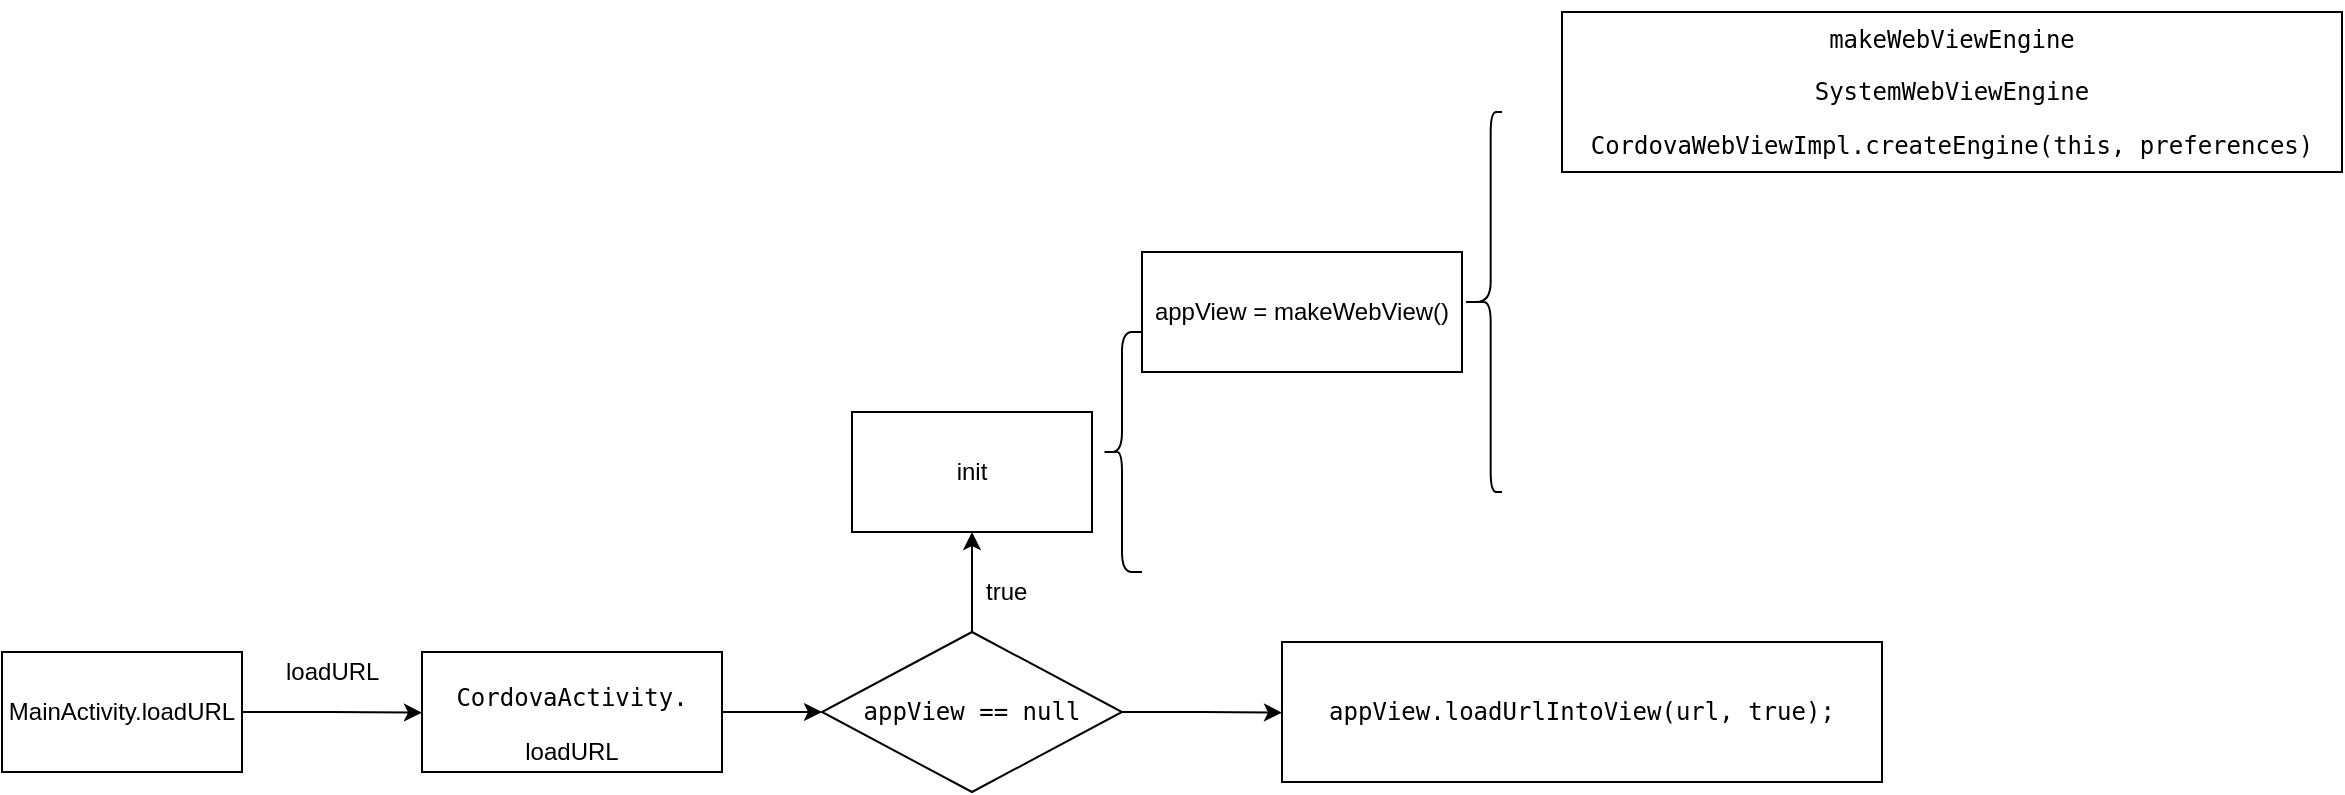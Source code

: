 <mxfile version="10.5.4" type="github"><diagram id="c00RBw5aIxOP1FfjhGlZ" name="Page-1"><mxGraphModel dx="1269" dy="675" grid="1" gridSize="10" guides="1" tooltips="1" connect="1" arrows="1" fold="1" page="1" pageScale="1" pageWidth="827" pageHeight="1169" math="0" shadow="0"><root><mxCell id="0"/><mxCell id="1" parent="0"/><mxCell id="qnE9HWCvwtSlB8G6Xwsx-5" style="edgeStyle=orthogonalEdgeStyle;rounded=0;orthogonalLoop=1;jettySize=auto;html=1;exitX=1;exitY=0.5;exitDx=0;exitDy=0;" edge="1" parent="1" source="qnE9HWCvwtSlB8G6Xwsx-1"><mxGeometry relative="1" as="geometry"><mxPoint x="240" y="480.333" as="targetPoint"/></mxGeometry></mxCell><mxCell id="qnE9HWCvwtSlB8G6Xwsx-1" value="MainActivity.&lt;span&gt;loadURL&lt;/span&gt;" style="rounded=0;whiteSpace=wrap;html=1;" vertex="1" parent="1"><mxGeometry x="30" y="450" width="120" height="60" as="geometry"/></mxCell><mxCell id="qnE9HWCvwtSlB8G6Xwsx-4" value="loadURL" style="text;html=1;resizable=0;points=[];autosize=1;align=left;verticalAlign=top;spacingTop=-4;" vertex="1" parent="1"><mxGeometry x="170" y="450" width="60" height="20" as="geometry"/></mxCell><mxCell id="qnE9HWCvwtSlB8G6Xwsx-9" style="edgeStyle=orthogonalEdgeStyle;rounded=0;orthogonalLoop=1;jettySize=auto;html=1;exitX=1;exitY=0.5;exitDx=0;exitDy=0;entryX=0;entryY=0.5;entryDx=0;entryDy=0;" edge="1" parent="1" source="qnE9HWCvwtSlB8G6Xwsx-6" target="qnE9HWCvwtSlB8G6Xwsx-8"><mxGeometry relative="1" as="geometry"/></mxCell><mxCell id="qnE9HWCvwtSlB8G6Xwsx-6" value="&lt;pre&gt;&lt;span&gt;CordovaActivity.&lt;/span&gt;&lt;/pre&gt;&lt;span&gt;loadURL&lt;/span&gt;" style="rounded=0;whiteSpace=wrap;html=1;" vertex="1" parent="1"><mxGeometry x="240" y="450" width="150" height="60" as="geometry"/></mxCell><mxCell id="qnE9HWCvwtSlB8G6Xwsx-10" style="edgeStyle=orthogonalEdgeStyle;rounded=0;orthogonalLoop=1;jettySize=auto;html=1;" edge="1" parent="1" source="qnE9HWCvwtSlB8G6Xwsx-8"><mxGeometry relative="1" as="geometry"><mxPoint x="515" y="390" as="targetPoint"/></mxGeometry></mxCell><mxCell id="qnE9HWCvwtSlB8G6Xwsx-13" style="edgeStyle=orthogonalEdgeStyle;rounded=0;orthogonalLoop=1;jettySize=auto;html=1;exitX=1;exitY=0.5;exitDx=0;exitDy=0;" edge="1" parent="1" source="qnE9HWCvwtSlB8G6Xwsx-8"><mxGeometry relative="1" as="geometry"><mxPoint x="670" y="480.333" as="targetPoint"/></mxGeometry></mxCell><mxCell id="qnE9HWCvwtSlB8G6Xwsx-8" value="&lt;pre&gt;&lt;span&gt;appView&lt;/span&gt; == &lt;span&gt;null&lt;/span&gt;&lt;/pre&gt;" style="rhombus;whiteSpace=wrap;html=1;" vertex="1" parent="1"><mxGeometry x="440" y="440" width="150" height="80" as="geometry"/></mxCell><mxCell id="qnE9HWCvwtSlB8G6Xwsx-11" value="true" style="text;html=1;resizable=0;points=[];autosize=1;align=left;verticalAlign=top;spacingTop=-4;" vertex="1" parent="1"><mxGeometry x="520" y="410" width="40" height="20" as="geometry"/></mxCell><mxCell id="qnE9HWCvwtSlB8G6Xwsx-12" value="init" style="rounded=0;whiteSpace=wrap;html=1;" vertex="1" parent="1"><mxGeometry x="455" y="330" width="120" height="60" as="geometry"/></mxCell><mxCell id="qnE9HWCvwtSlB8G6Xwsx-15" value="appView =&amp;nbsp;&lt;span&gt;makeWebView&lt;/span&gt;&lt;span&gt;()&lt;/span&gt;&lt;br&gt;" style="rounded=0;whiteSpace=wrap;html=1;" vertex="1" parent="1"><mxGeometry x="600" y="250" width="160" height="60" as="geometry"/></mxCell><mxCell id="qnE9HWCvwtSlB8G6Xwsx-14" value="&lt;pre&gt;&lt;span&gt;appView&lt;/span&gt;.loadUrlIntoView(url, &lt;span&gt;true&lt;/span&gt;);&lt;/pre&gt;" style="rounded=0;whiteSpace=wrap;html=1;" vertex="1" parent="1"><mxGeometry x="670" y="445" width="300" height="70" as="geometry"/></mxCell><mxCell id="qnE9HWCvwtSlB8G6Xwsx-18" value="&lt;pre&gt;makeWebViewEngine&lt;/pre&gt;&lt;pre&gt;&lt;span&gt;SystemWebViewEngine&lt;/span&gt;&lt;/pre&gt;&lt;pre&gt;CordovaWebViewImpl.&lt;span&gt;createEngine&lt;/span&gt;(&lt;span&gt;this&lt;/span&gt;, &lt;span&gt;preferences&lt;/span&gt;)&lt;/pre&gt;" style="rounded=0;whiteSpace=wrap;html=1;" vertex="1" parent="1"><mxGeometry x="810" y="130" width="390" height="80" as="geometry"/></mxCell><mxCell id="qnE9HWCvwtSlB8G6Xwsx-19" value="" style="shape=curlyBracket;whiteSpace=wrap;html=1;rounded=1;size=0.717;" vertex="1" parent="1"><mxGeometry x="760" y="180" width="20" height="190" as="geometry"/></mxCell><mxCell id="qnE9HWCvwtSlB8G6Xwsx-20" value="" style="shape=curlyBracket;whiteSpace=wrap;html=1;rounded=1;" vertex="1" parent="1"><mxGeometry x="580" y="290" width="20" height="120" as="geometry"/></mxCell></root></mxGraphModel></diagram></mxfile>